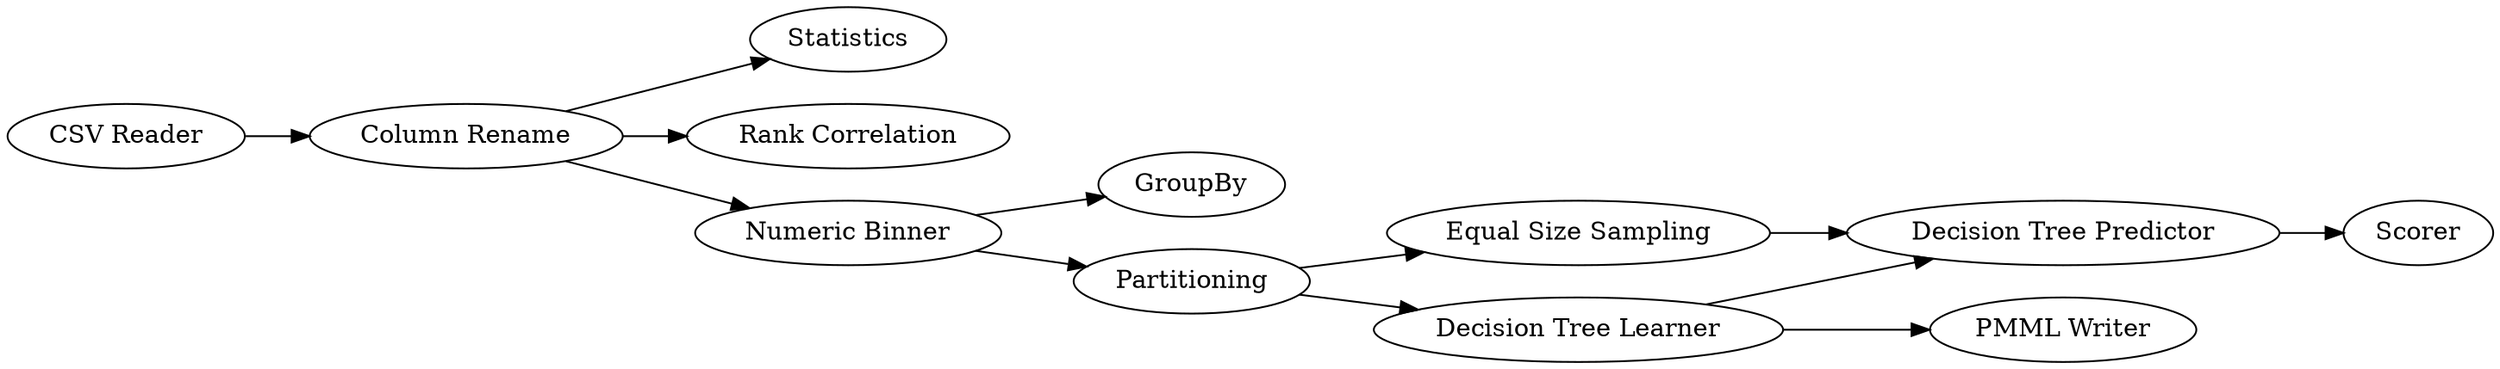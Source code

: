 digraph {
	"-6764896189715470085_1" [label="CSV Reader"]
	"-6764896189715470085_14" [label="Decision Tree Learner"]
	"-6764896189715470085_7" [label=Statistics]
	"-6764896189715470085_13" [label="Rank Correlation"]
	"-9064655907665031032_12" [label=GroupBy]
	"-6764896189715470085_3" [label=Partitioning]
	"-6764896189715470085_8" [label="Column Rename"]
	"-6764896189715470085_9" [label="Numeric Binner"]
	"-6764896189715470085_17" [label=Scorer]
	"-6764896189715470085_16" [label="Decision Tree Predictor"]
	"-6764896189715470085_15" [label="Equal Size Sampling"]
	"-6764896189715470085_18" [label="PMML Writer"]
	"-6764896189715470085_15" -> "-6764896189715470085_16"
	"-6764896189715470085_3" -> "-6764896189715470085_15"
	"-6764896189715470085_1" -> "-6764896189715470085_8"
	"-6764896189715470085_9" -> "-6764896189715470085_3"
	"-6764896189715470085_8" -> "-6764896189715470085_9"
	"-6764896189715470085_8" -> "-6764896189715470085_7"
	"-6764896189715470085_16" -> "-6764896189715470085_17"
	"-6764896189715470085_3" -> "-6764896189715470085_14"
	"-6764896189715470085_9" -> "-9064655907665031032_12"
	"-6764896189715470085_14" -> "-6764896189715470085_16"
	"-6764896189715470085_14" -> "-6764896189715470085_18"
	"-6764896189715470085_8" -> "-6764896189715470085_13"
	rankdir=LR
}
